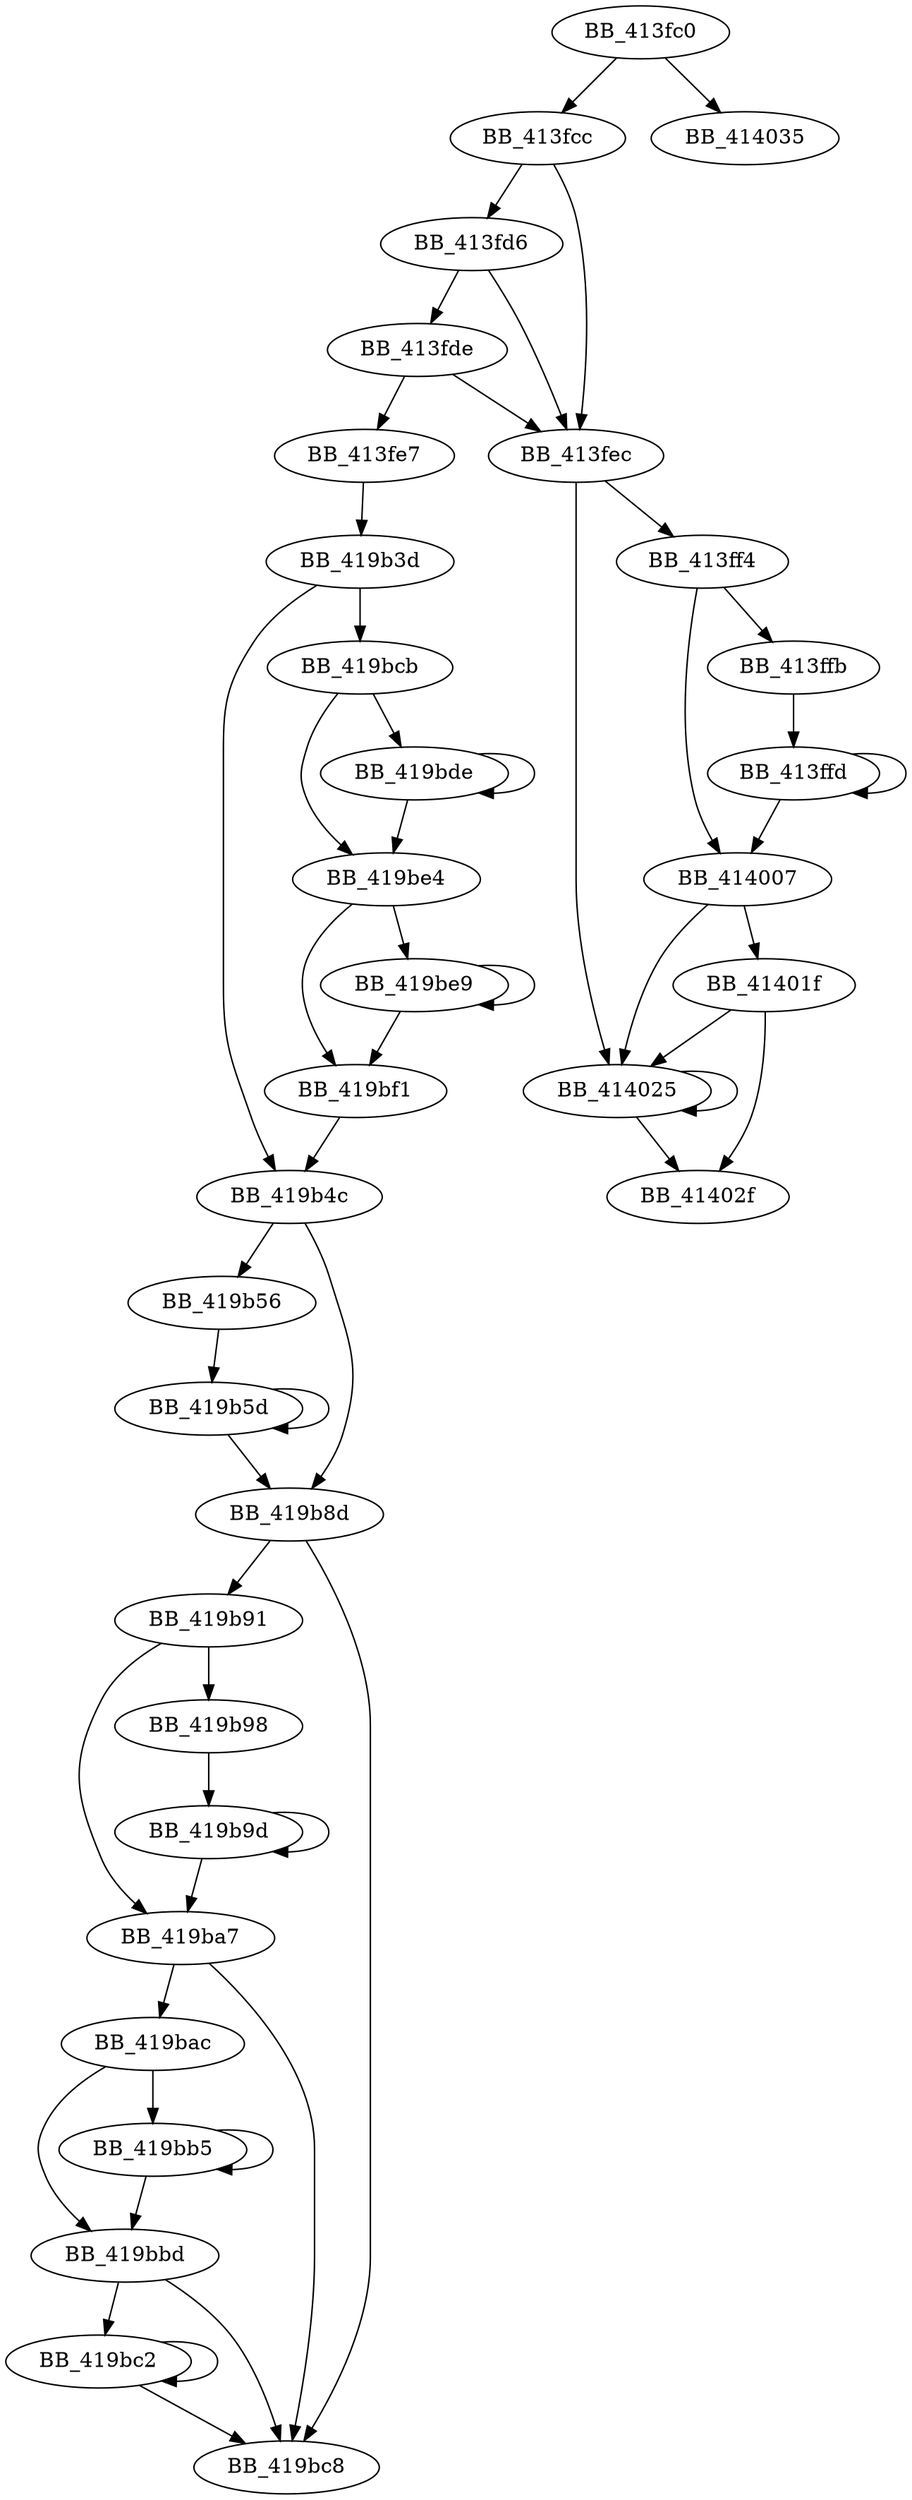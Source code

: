 DiGraph _memset{
BB_413fc0->BB_413fcc
BB_413fc0->BB_414035
BB_413fcc->BB_413fd6
BB_413fcc->BB_413fec
BB_413fd6->BB_413fde
BB_413fd6->BB_413fec
BB_413fde->BB_413fe7
BB_413fde->BB_413fec
BB_413fe7->BB_419b3d
BB_413fec->BB_413ff4
BB_413fec->BB_414025
BB_413ff4->BB_413ffb
BB_413ff4->BB_414007
BB_413ffb->BB_413ffd
BB_413ffd->BB_413ffd
BB_413ffd->BB_414007
BB_414007->BB_41401f
BB_414007->BB_414025
BB_41401f->BB_414025
BB_41401f->BB_41402f
BB_414025->BB_414025
BB_414025->BB_41402f
BB_419b3d->BB_419b4c
BB_419b3d->BB_419bcb
BB_419b4c->BB_419b56
BB_419b4c->BB_419b8d
BB_419b56->BB_419b5d
BB_419b5d->BB_419b5d
BB_419b5d->BB_419b8d
BB_419b8d->BB_419b91
BB_419b8d->BB_419bc8
BB_419b91->BB_419b98
BB_419b91->BB_419ba7
BB_419b98->BB_419b9d
BB_419b9d->BB_419b9d
BB_419b9d->BB_419ba7
BB_419ba7->BB_419bac
BB_419ba7->BB_419bc8
BB_419bac->BB_419bb5
BB_419bac->BB_419bbd
BB_419bb5->BB_419bb5
BB_419bb5->BB_419bbd
BB_419bbd->BB_419bc2
BB_419bbd->BB_419bc8
BB_419bc2->BB_419bc2
BB_419bc2->BB_419bc8
BB_419bcb->BB_419bde
BB_419bcb->BB_419be4
BB_419bde->BB_419bde
BB_419bde->BB_419be4
BB_419be4->BB_419be9
BB_419be4->BB_419bf1
BB_419be9->BB_419be9
BB_419be9->BB_419bf1
BB_419bf1->BB_419b4c
}
